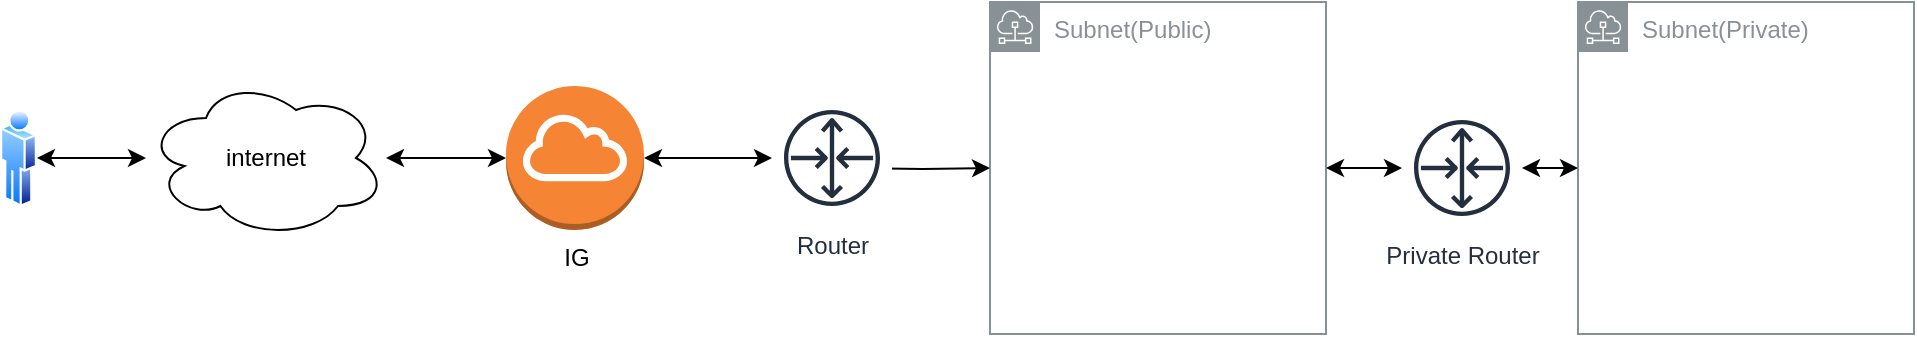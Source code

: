 <mxfile version="14.9.2" type="device"><diagram id="C-u7f1FsiTWNKhycsuf1" name="Page-1"><mxGraphModel dx="1586" dy="589" grid="0" gridSize="10" guides="1" tooltips="1" connect="1" arrows="1" fold="1" page="0" pageScale="1" pageWidth="827" pageHeight="1169" math="0" shadow="0"><root><mxCell id="0"/><mxCell id="1" parent="0"/><mxCell id="jLlyo5b-IpxDPviMHdm8-1" value="Subnet(Public)" style="outlineConnect=0;gradientColor=none;html=1;whiteSpace=wrap;fontSize=12;fontStyle=0;shape=mxgraph.aws4.group;grIcon=mxgraph.aws4.group_subnet;strokeColor=#879196;fillColor=none;verticalAlign=top;align=left;spacingLeft=30;fontColor=#879196;dashed=0;" vertex="1" parent="1"><mxGeometry x="371" y="226" width="168" height="166" as="geometry"/></mxCell><mxCell id="jLlyo5b-IpxDPviMHdm8-3" style="edgeStyle=orthogonalEdgeStyle;rounded=0;orthogonalLoop=1;jettySize=auto;html=1;startArrow=classic;startFill=1;" edge="1" parent="1" target="jLlyo5b-IpxDPviMHdm8-1"><mxGeometry relative="1" as="geometry"><mxPoint x="303" y="309" as="sourcePoint"/></mxGeometry></mxCell><mxCell id="jLlyo5b-IpxDPviMHdm8-4" value="Router" style="outlineConnect=0;fontColor=#232F3E;gradientColor=none;strokeColor=#232F3E;fillColor=#ffffff;dashed=0;verticalLabelPosition=bottom;verticalAlign=top;align=center;html=1;fontSize=12;fontStyle=0;aspect=fixed;shape=mxgraph.aws4.resourceIcon;resIcon=mxgraph.aws4.router;" vertex="1" parent="1"><mxGeometry x="262" y="274" width="60" height="60" as="geometry"/></mxCell><mxCell id="jLlyo5b-IpxDPviMHdm8-6" style="edgeStyle=orthogonalEdgeStyle;rounded=0;orthogonalLoop=1;jettySize=auto;html=1;startArrow=classic;startFill=1;" edge="1" parent="1" source="jLlyo5b-IpxDPviMHdm8-5" target="jLlyo5b-IpxDPviMHdm8-4"><mxGeometry relative="1" as="geometry"/></mxCell><mxCell id="jLlyo5b-IpxDPviMHdm8-5" value="IG" style="outlineConnect=0;dashed=0;verticalLabelPosition=bottom;verticalAlign=top;align=center;html=1;shape=mxgraph.aws3.internet_gateway;fillColor=#F58534;gradientColor=none;" vertex="1" parent="1"><mxGeometry x="129" y="268" width="69" height="72" as="geometry"/></mxCell><mxCell id="jLlyo5b-IpxDPviMHdm8-8" style="edgeStyle=orthogonalEdgeStyle;rounded=0;orthogonalLoop=1;jettySize=auto;html=1;startArrow=classic;startFill=1;" edge="1" parent="1" source="jLlyo5b-IpxDPviMHdm8-7" target="jLlyo5b-IpxDPviMHdm8-5"><mxGeometry relative="1" as="geometry"/></mxCell><mxCell id="jLlyo5b-IpxDPviMHdm8-7" value="internet" style="ellipse;shape=cloud;whiteSpace=wrap;html=1;" vertex="1" parent="1"><mxGeometry x="-51" y="264" width="120" height="80" as="geometry"/></mxCell><mxCell id="jLlyo5b-IpxDPviMHdm8-12" style="edgeStyle=orthogonalEdgeStyle;rounded=0;orthogonalLoop=1;jettySize=auto;html=1;startArrow=classic;startFill=1;" edge="1" parent="1" source="jLlyo5b-IpxDPviMHdm8-11" target="jLlyo5b-IpxDPviMHdm8-7"><mxGeometry relative="1" as="geometry"/></mxCell><mxCell id="jLlyo5b-IpxDPviMHdm8-11" value="" style="aspect=fixed;perimeter=ellipsePerimeter;html=1;align=center;shadow=0;dashed=0;spacingTop=3;image;image=img/lib/active_directory/user.svg;" vertex="1" parent="1"><mxGeometry x="-124" y="279" width="18.5" height="50" as="geometry"/></mxCell><mxCell id="jLlyo5b-IpxDPviMHdm8-15" value="Subnet(Private)" style="outlineConnect=0;gradientColor=none;html=1;whiteSpace=wrap;fontSize=12;fontStyle=0;shape=mxgraph.aws4.group;grIcon=mxgraph.aws4.group_subnet;strokeColor=#879196;fillColor=none;verticalAlign=top;align=left;spacingLeft=30;fontColor=#879196;dashed=0;" vertex="1" parent="1"><mxGeometry x="665" y="226" width="168" height="166" as="geometry"/></mxCell><mxCell id="jLlyo5b-IpxDPviMHdm8-25" style="edgeStyle=orthogonalEdgeStyle;rounded=0;orthogonalLoop=1;jettySize=auto;html=1;startArrow=classic;startFill=1;" edge="1" parent="1" source="jLlyo5b-IpxDPviMHdm8-18" target="jLlyo5b-IpxDPviMHdm8-1"><mxGeometry relative="1" as="geometry"/></mxCell><mxCell id="jLlyo5b-IpxDPviMHdm8-26" style="edgeStyle=orthogonalEdgeStyle;rounded=0;orthogonalLoop=1;jettySize=auto;html=1;startArrow=classic;startFill=1;" edge="1" parent="1" source="jLlyo5b-IpxDPviMHdm8-18" target="jLlyo5b-IpxDPviMHdm8-15"><mxGeometry relative="1" as="geometry"/></mxCell><mxCell id="jLlyo5b-IpxDPviMHdm8-18" value="Private Router" style="outlineConnect=0;fontColor=#232F3E;gradientColor=none;strokeColor=#232F3E;fillColor=#ffffff;dashed=0;verticalLabelPosition=bottom;verticalAlign=top;align=center;html=1;fontSize=12;fontStyle=0;aspect=fixed;shape=mxgraph.aws4.resourceIcon;resIcon=mxgraph.aws4.router;" vertex="1" parent="1"><mxGeometry x="577" y="279" width="60" height="60" as="geometry"/></mxCell></root></mxGraphModel></diagram></mxfile>
